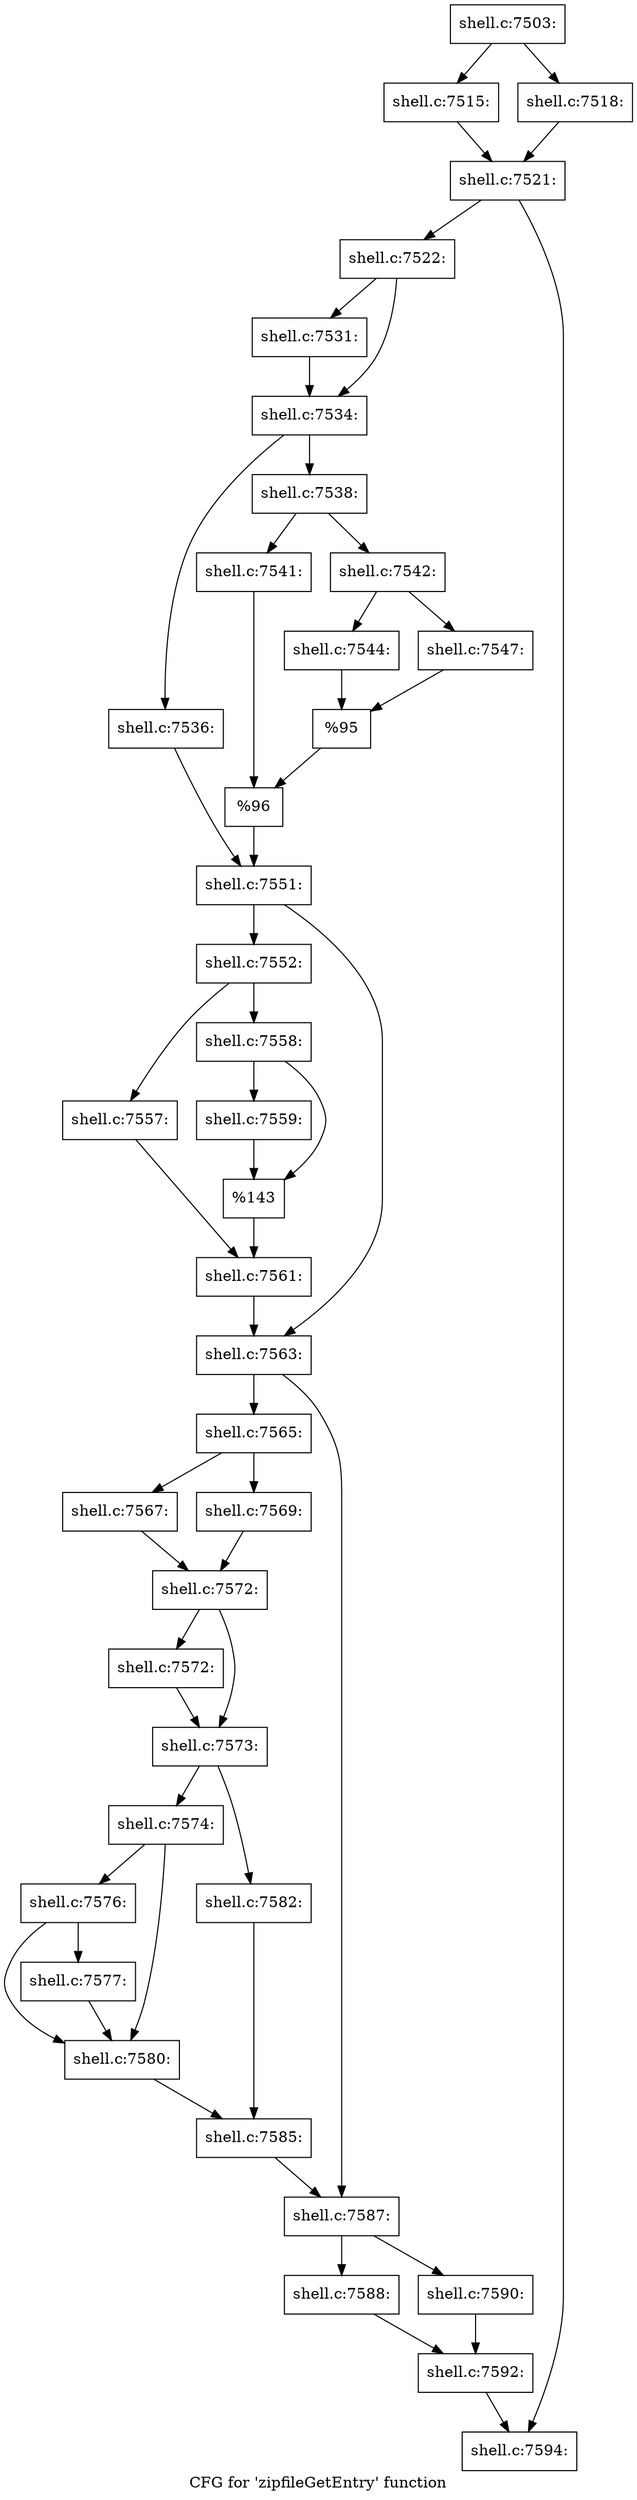 digraph "CFG for 'zipfileGetEntry' function" {
	label="CFG for 'zipfileGetEntry' function";

	Node0x560276ac77e0 [shape=record,label="{shell.c:7503:}"];
	Node0x560276ac77e0 -> Node0x560276ad08c0;
	Node0x560276ac77e0 -> Node0x560276ad0960;
	Node0x560276ad08c0 [shape=record,label="{shell.c:7515:}"];
	Node0x560276ad08c0 -> Node0x560276ad0910;
	Node0x560276ad0960 [shape=record,label="{shell.c:7518:}"];
	Node0x560276ad0960 -> Node0x560276ad0910;
	Node0x560276ad0910 [shape=record,label="{shell.c:7521:}"];
	Node0x560276ad0910 -> Node0x5602763a7580;
	Node0x560276ad0910 -> Node0x560276ad1760;
	Node0x5602763a7580 [shape=record,label="{shell.c:7522:}"];
	Node0x5602763a7580 -> Node0x560276ad2de0;
	Node0x5602763a7580 -> Node0x560276ad3c80;
	Node0x560276ad2de0 [shape=record,label="{shell.c:7531:}"];
	Node0x560276ad2de0 -> Node0x560276ad3c80;
	Node0x560276ad3c80 [shape=record,label="{shell.c:7534:}"];
	Node0x560276ad3c80 -> Node0x5602763a8270;
	Node0x560276ad3c80 -> Node0x560276ad4bc0;
	Node0x5602763a8270 [shape=record,label="{shell.c:7536:}"];
	Node0x5602763a8270 -> Node0x560276ad4b70;
	Node0x560276ad4bc0 [shape=record,label="{shell.c:7538:}"];
	Node0x560276ad4bc0 -> Node0x5602763a8360;
	Node0x560276ad4bc0 -> Node0x560276ad6010;
	Node0x5602763a8360 [shape=record,label="{shell.c:7541:}"];
	Node0x5602763a8360 -> Node0x560276ad5c70;
	Node0x560276ad6010 [shape=record,label="{shell.c:7542:}"];
	Node0x560276ad6010 -> Node0x560276ad67d0;
	Node0x560276ad6010 -> Node0x560276ad6870;
	Node0x560276ad67d0 [shape=record,label="{shell.c:7544:}"];
	Node0x560276ad67d0 -> Node0x560276ad6820;
	Node0x560276ad6870 [shape=record,label="{shell.c:7547:}"];
	Node0x560276ad6870 -> Node0x560276ad6820;
	Node0x560276ad6820 [shape=record,label="{%95}"];
	Node0x560276ad6820 -> Node0x560276ad5c70;
	Node0x560276ad5c70 [shape=record,label="{%96}"];
	Node0x560276ad5c70 -> Node0x560276ad4b70;
	Node0x560276ad4b70 [shape=record,label="{shell.c:7551:}"];
	Node0x560276ad4b70 -> Node0x560276ad6e60;
	Node0x560276ad4b70 -> Node0x560276ad77e0;
	Node0x560276ad6e60 [shape=record,label="{shell.c:7552:}"];
	Node0x560276ad6e60 -> Node0x560276ad92c0;
	Node0x560276ad6e60 -> Node0x560276ad9360;
	Node0x560276ad92c0 [shape=record,label="{shell.c:7557:}"];
	Node0x560276ad92c0 -> Node0x560276ad9310;
	Node0x560276ad9360 [shape=record,label="{shell.c:7558:}"];
	Node0x560276ad9360 -> Node0x560276ad9b40;
	Node0x560276ad9360 -> Node0x560276ad9b90;
	Node0x560276ad9b40 [shape=record,label="{shell.c:7559:}"];
	Node0x560276ad9b40 -> Node0x560276ad9b90;
	Node0x560276ad9b90 [shape=record,label="{%143}"];
	Node0x560276ad9b90 -> Node0x560276ad9310;
	Node0x560276ad9310 [shape=record,label="{shell.c:7561:}"];
	Node0x560276ad9310 -> Node0x560276ad77e0;
	Node0x560276ad77e0 [shape=record,label="{shell.c:7563:}"];
	Node0x560276ad77e0 -> Node0x5602763b1a70;
	Node0x560276ad77e0 -> Node0x5602762bdf30;
	Node0x5602763b1a70 [shape=record,label="{shell.c:7565:}"];
	Node0x5602763b1a70 -> Node0x560276ada3b0;
	Node0x5602763b1a70 -> Node0x560276adc0f0;
	Node0x560276ada3b0 [shape=record,label="{shell.c:7567:}"];
	Node0x560276ada3b0 -> Node0x560276adc0a0;
	Node0x560276adc0f0 [shape=record,label="{shell.c:7569:}"];
	Node0x560276adc0f0 -> Node0x560276adc0a0;
	Node0x560276adc0a0 [shape=record,label="{shell.c:7572:}"];
	Node0x560276adc0a0 -> Node0x560276adc990;
	Node0x560276adc0a0 -> Node0x560276add310;
	Node0x560276adc990 [shape=record,label="{shell.c:7572:}"];
	Node0x560276adc990 -> Node0x560276add310;
	Node0x560276add310 [shape=record,label="{shell.c:7573:}"];
	Node0x560276add310 -> Node0x5602763a83b0;
	Node0x560276add310 -> Node0x560276ade030;
	Node0x5602763a83b0 [shape=record,label="{shell.c:7574:}"];
	Node0x5602763a83b0 -> Node0x560276adeec0;
	Node0x5602763a83b0 -> Node0x560276adee70;
	Node0x560276adeec0 [shape=record,label="{shell.c:7576:}"];
	Node0x560276adeec0 -> Node0x560276adee20;
	Node0x560276adeec0 -> Node0x560276adee70;
	Node0x560276adee20 [shape=record,label="{shell.c:7577:}"];
	Node0x560276adee20 -> Node0x560276adee70;
	Node0x560276adee70 [shape=record,label="{shell.c:7580:}"];
	Node0x560276adee70 -> Node0x560276addd50;
	Node0x560276ade030 [shape=record,label="{shell.c:7582:}"];
	Node0x560276ade030 -> Node0x560276addd50;
	Node0x560276addd50 [shape=record,label="{shell.c:7585:}"];
	Node0x560276addd50 -> Node0x5602762bdf30;
	Node0x5602762bdf30 [shape=record,label="{shell.c:7587:}"];
	Node0x5602762bdf30 -> Node0x560276ae1230;
	Node0x5602762bdf30 -> Node0x560276ae12d0;
	Node0x560276ae1230 [shape=record,label="{shell.c:7588:}"];
	Node0x560276ae1230 -> Node0x560276ae1280;
	Node0x560276ae12d0 [shape=record,label="{shell.c:7590:}"];
	Node0x560276ae12d0 -> Node0x560276ae1280;
	Node0x560276ae1280 [shape=record,label="{shell.c:7592:}"];
	Node0x560276ae1280 -> Node0x560276ad1760;
	Node0x560276ad1760 [shape=record,label="{shell.c:7594:}"];
}
